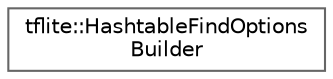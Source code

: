 digraph "Graphical Class Hierarchy"
{
 // LATEX_PDF_SIZE
  bgcolor="transparent";
  edge [fontname=Helvetica,fontsize=10,labelfontname=Helvetica,labelfontsize=10];
  node [fontname=Helvetica,fontsize=10,shape=box,height=0.2,width=0.4];
  rankdir="LR";
  Node0 [id="Node000000",label="tflite::HashtableFindOptions\lBuilder",height=0.2,width=0.4,color="grey40", fillcolor="white", style="filled",URL="$structtflite_1_1_hashtable_find_options_builder.html",tooltip=" "];
}
